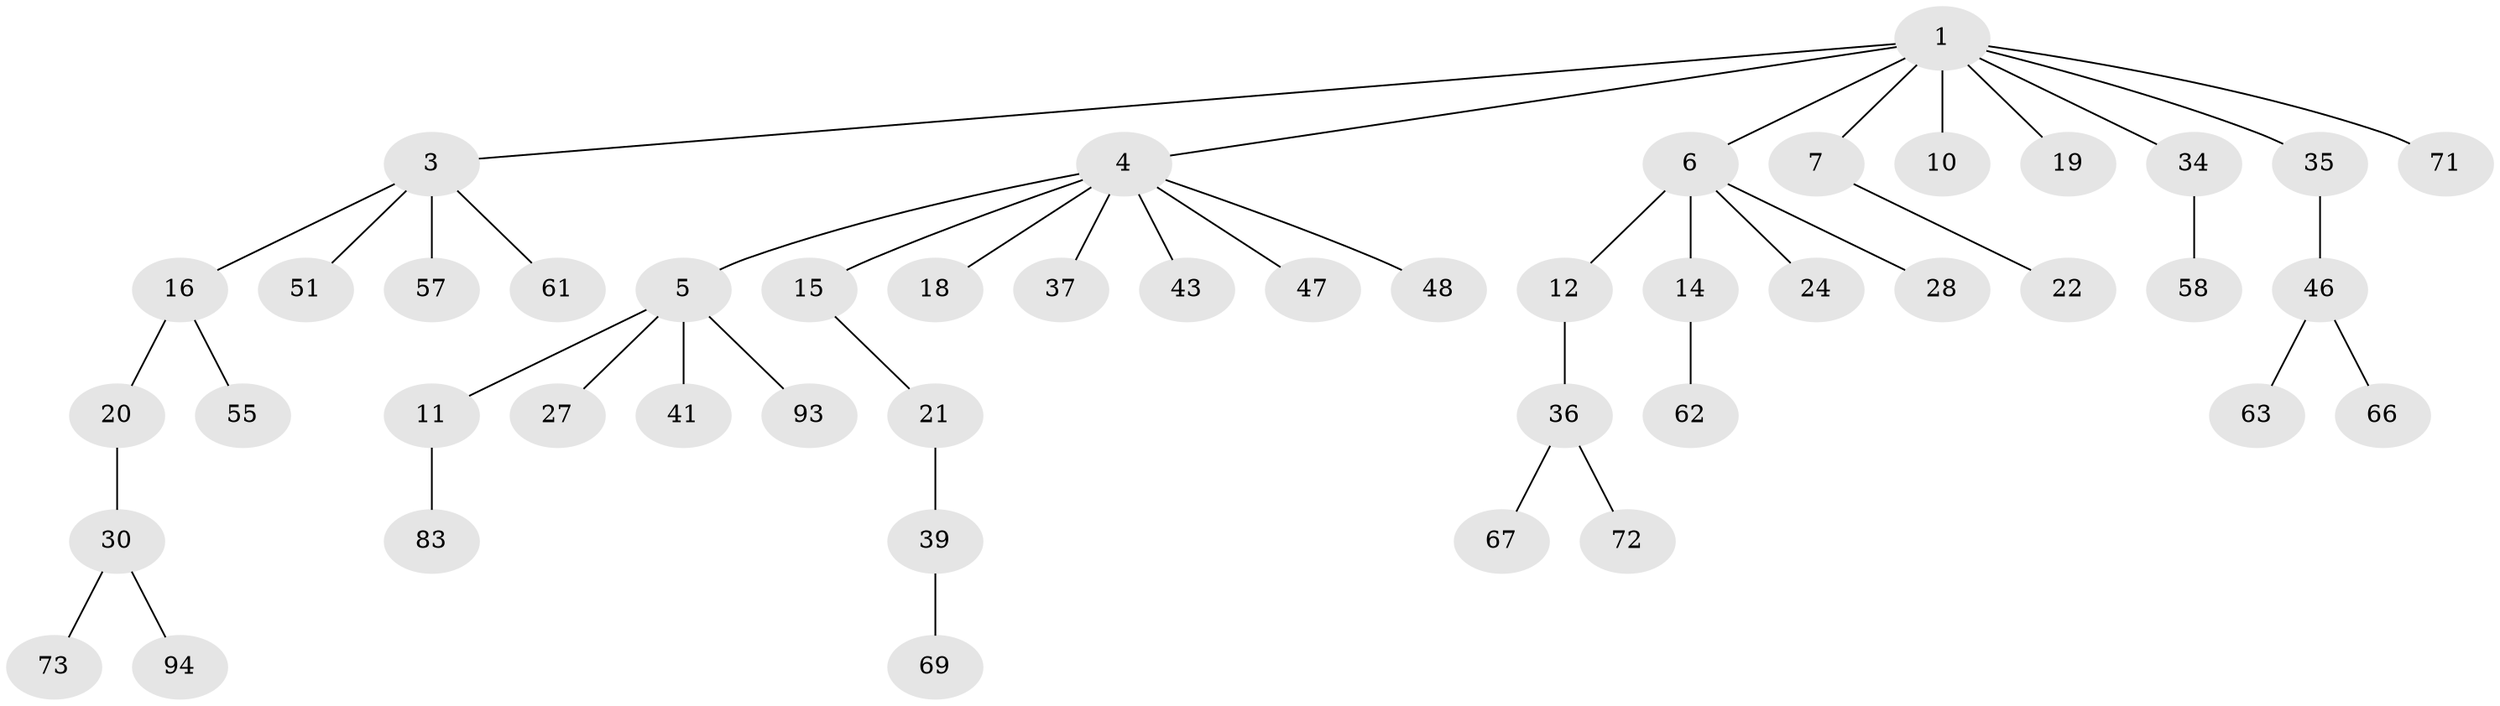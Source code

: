 // original degree distribution, {4: 0.0425531914893617, 7: 0.02127659574468085, 5: 0.031914893617021274, 6: 0.02127659574468085, 2: 0.23404255319148937, 3: 0.1276595744680851, 1: 0.5212765957446809}
// Generated by graph-tools (version 1.1) at 2025/15/03/09/25 04:15:22]
// undirected, 47 vertices, 46 edges
graph export_dot {
graph [start="1"]
  node [color=gray90,style=filled];
  1 [super="+2+23"];
  3 [super="+9"];
  4 [super="+8"];
  5 [super="+31"];
  6 [super="+26"];
  7;
  10;
  11 [super="+33"];
  12 [super="+29+92"];
  14;
  15 [super="+89"];
  16 [super="+17"];
  18 [super="+54+88"];
  19 [super="+90"];
  20 [super="+25"];
  21;
  22;
  24;
  27 [super="+59"];
  28;
  30 [super="+32"];
  34 [super="+56+65"];
  35 [super="+40"];
  36 [super="+52"];
  37;
  39;
  41 [super="+79"];
  43;
  46;
  47;
  48 [super="+84+86"];
  51 [super="+74"];
  55;
  57 [super="+60"];
  58 [super="+77+68"];
  61 [super="+78"];
  62 [super="+82"];
  63;
  66 [super="+75"];
  67;
  69;
  71;
  72;
  73;
  83;
  93;
  94;
  1 -- 4;
  1 -- 10;
  1 -- 34;
  1 -- 3;
  1 -- 35;
  1 -- 19;
  1 -- 6;
  1 -- 7;
  1 -- 71;
  3 -- 16;
  3 -- 57;
  3 -- 61;
  3 -- 51;
  4 -- 5;
  4 -- 18;
  4 -- 37;
  4 -- 43;
  4 -- 48;
  4 -- 15;
  4 -- 47;
  5 -- 11;
  5 -- 27;
  5 -- 41;
  5 -- 93;
  6 -- 12;
  6 -- 14;
  6 -- 24;
  6 -- 28;
  7 -- 22;
  11 -- 83;
  12 -- 36;
  14 -- 62;
  15 -- 21;
  16 -- 20;
  16 -- 55;
  20 -- 30;
  21 -- 39;
  30 -- 73;
  30 -- 94;
  34 -- 58;
  35 -- 46;
  36 -- 67;
  36 -- 72;
  39 -- 69;
  46 -- 63;
  46 -- 66;
}
